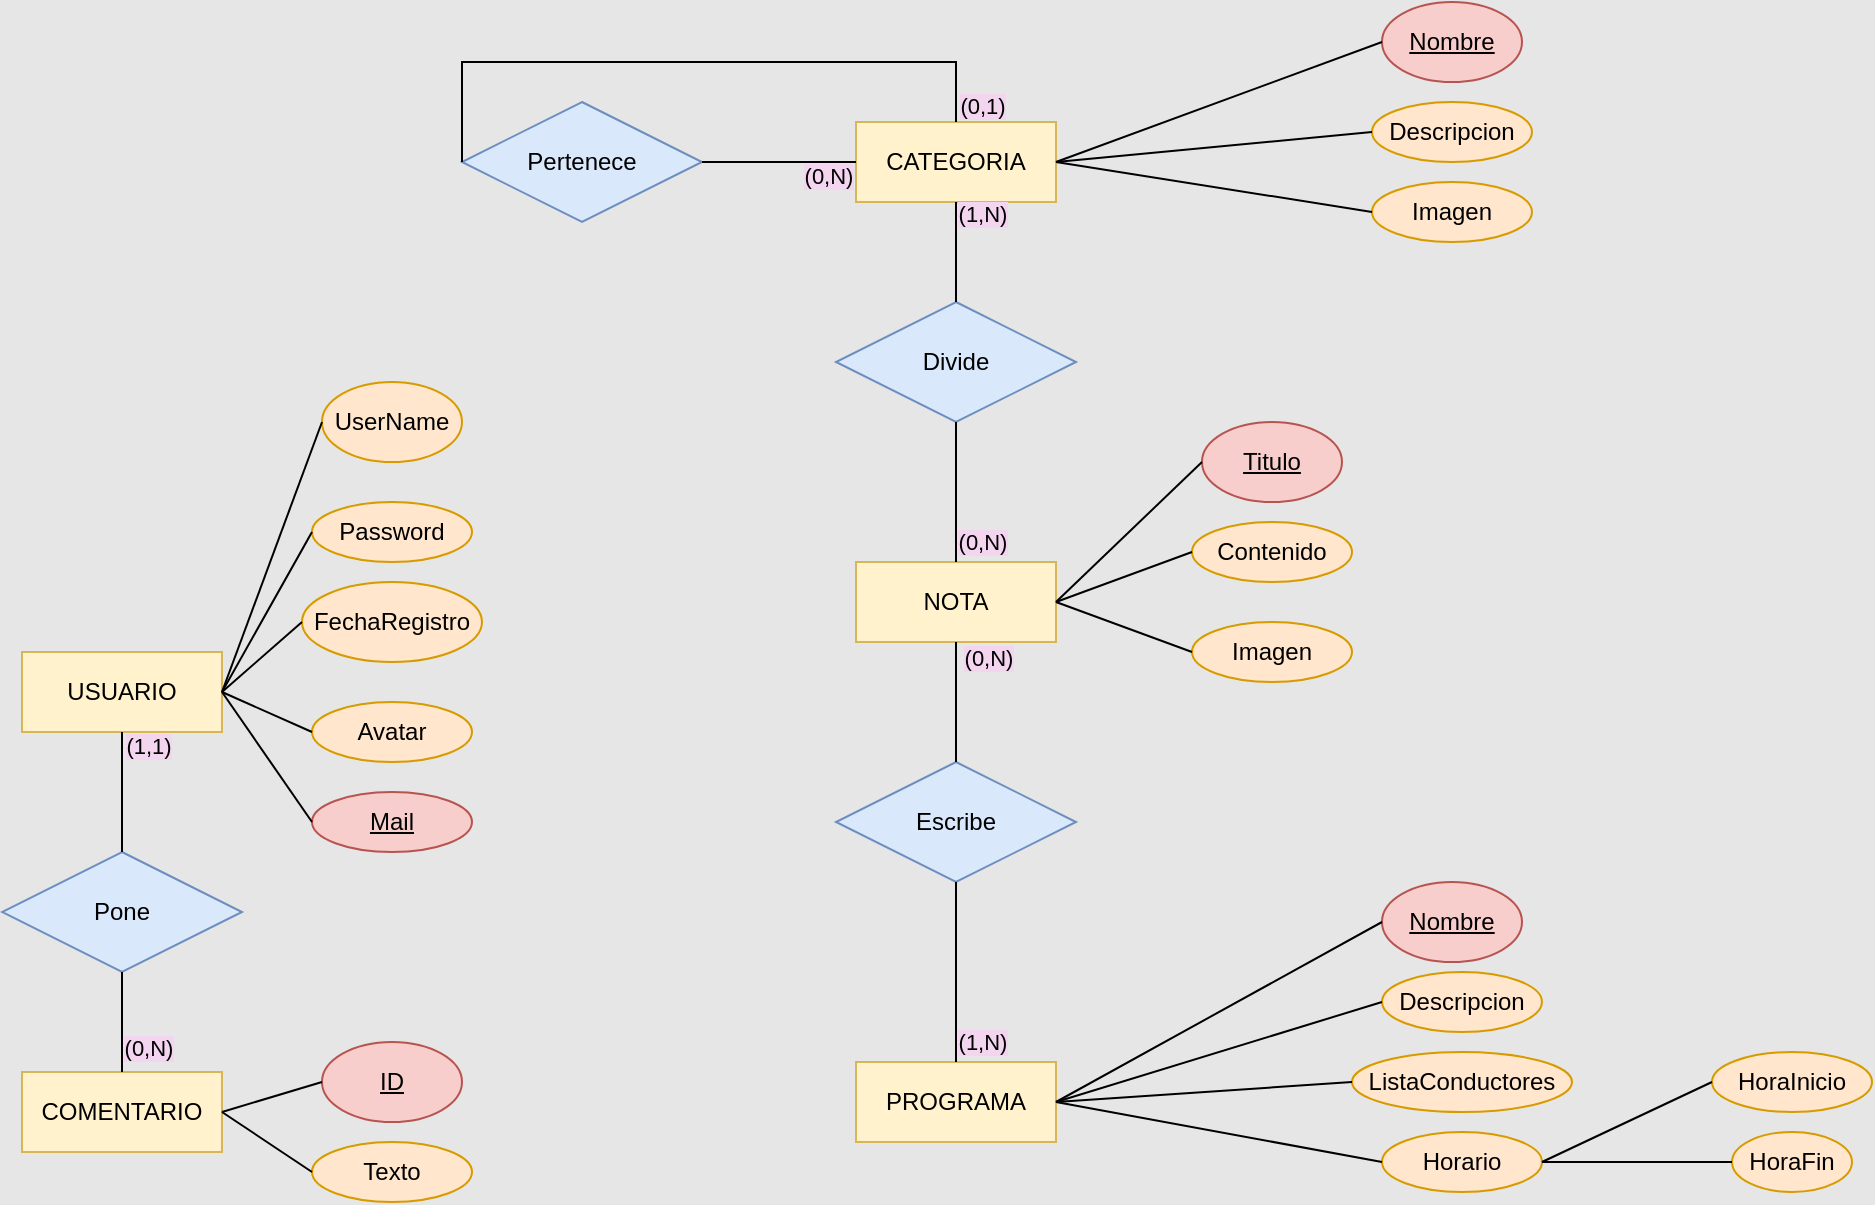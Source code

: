 <mxfile version="28.2.5">
  <diagram name="Página-1" id="Hl44oNitHqMF7QENZslq">
    <mxGraphModel dx="1042" dy="597" grid="0" gridSize="10" guides="1" tooltips="1" connect="1" arrows="1" fold="1" page="1" pageScale="1" pageWidth="1654" pageHeight="1169" background="#E6E6E6" math="0" shadow="0">
      <root>
        <mxCell id="0" />
        <mxCell id="1" parent="0" />
        <mxCell id="vc5FtgeOKVkO6s-0RQmP-1" value="PROGRAMA" style="whiteSpace=wrap;html=1;align=center;fillColor=#fff2cc;strokeColor=#d6b656;" parent="1" vertex="1">
          <mxGeometry x="777" y="540" width="100" height="40" as="geometry" />
        </mxCell>
        <mxCell id="vc5FtgeOKVkO6s-0RQmP-2" value="NOTA" style="whiteSpace=wrap;html=1;align=center;fillColor=#fff2cc;strokeColor=#d6b656;" parent="1" vertex="1">
          <mxGeometry x="777" y="290" width="100" height="40" as="geometry" />
        </mxCell>
        <mxCell id="vc5FtgeOKVkO6s-0RQmP-3" value="CATEGORIA" style="whiteSpace=wrap;html=1;align=center;fillColor=#fff2cc;strokeColor=#d6b656;" parent="1" vertex="1">
          <mxGeometry x="777" y="70" width="100" height="40" as="geometry" />
        </mxCell>
        <mxCell id="vc5FtgeOKVkO6s-0RQmP-5" value="USUARIO" style="whiteSpace=wrap;html=1;align=center;fillColor=#fff2cc;strokeColor=#d6b656;" parent="1" vertex="1">
          <mxGeometry x="360" y="335" width="100" height="40" as="geometry" />
        </mxCell>
        <mxCell id="vc5FtgeOKVkO6s-0RQmP-6" value="COMENTARIO" style="whiteSpace=wrap;html=1;align=center;fillColor=#fff2cc;strokeColor=#d6b656;" parent="1" vertex="1">
          <mxGeometry x="360" y="545" width="100" height="40" as="geometry" />
        </mxCell>
        <mxCell id="vc5FtgeOKVkO6s-0RQmP-7" value="Escribe" style="shape=rhombus;perimeter=rhombusPerimeter;whiteSpace=wrap;html=1;align=center;fillColor=#dae8fc;strokeColor=#6c8ebf;" parent="1" vertex="1">
          <mxGeometry x="767" y="390" width="120" height="60" as="geometry" />
        </mxCell>
        <mxCell id="vc5FtgeOKVkO6s-0RQmP-8" value="Divide" style="shape=rhombus;perimeter=rhombusPerimeter;whiteSpace=wrap;html=1;align=center;fillColor=#dae8fc;strokeColor=#6c8ebf;" parent="1" vertex="1">
          <mxGeometry x="767" y="160" width="120" height="60" as="geometry" />
        </mxCell>
        <mxCell id="vc5FtgeOKVkO6s-0RQmP-9" value="Pone" style="shape=rhombus;perimeter=rhombusPerimeter;whiteSpace=wrap;html=1;align=center;fillColor=#dae8fc;strokeColor=#6c8ebf;" parent="1" vertex="1">
          <mxGeometry x="350" y="435" width="120" height="60" as="geometry" />
        </mxCell>
        <mxCell id="vc5FtgeOKVkO6s-0RQmP-10" value="Pertenece" style="shape=rhombus;perimeter=rhombusPerimeter;whiteSpace=wrap;html=1;align=center;fillColor=#dae8fc;strokeColor=#6c8ebf;" parent="1" vertex="1">
          <mxGeometry x="580" y="60" width="120" height="60" as="geometry" />
        </mxCell>
        <mxCell id="vc5FtgeOKVkO6s-0RQmP-11" value="" style="endArrow=none;html=1;rounded=0;exitX=0.5;exitY=1;exitDx=0;exitDy=0;entryX=0.5;entryY=0;entryDx=0;entryDy=0;" parent="1" source="vc5FtgeOKVkO6s-0RQmP-5" target="vc5FtgeOKVkO6s-0RQmP-9" edge="1">
          <mxGeometry relative="1" as="geometry">
            <mxPoint x="730" y="320" as="sourcePoint" />
            <mxPoint x="890" y="320" as="targetPoint" />
          </mxGeometry>
        </mxCell>
        <mxCell id="vc5FtgeOKVkO6s-0RQmP-12" value="" style="endArrow=none;html=1;rounded=0;exitX=0.5;exitY=1;exitDx=0;exitDy=0;entryX=0.5;entryY=0;entryDx=0;entryDy=0;" parent="1" source="vc5FtgeOKVkO6s-0RQmP-9" target="vc5FtgeOKVkO6s-0RQmP-6" edge="1">
          <mxGeometry relative="1" as="geometry">
            <mxPoint x="530" y="360" as="sourcePoint" />
            <mxPoint x="410" y="540" as="targetPoint" />
          </mxGeometry>
        </mxCell>
        <mxCell id="vc5FtgeOKVkO6s-0RQmP-13" value="" style="endArrow=none;html=1;rounded=0;exitX=0.5;exitY=1;exitDx=0;exitDy=0;entryX=0.5;entryY=0;entryDx=0;entryDy=0;" parent="1" source="vc5FtgeOKVkO6s-0RQmP-8" target="vc5FtgeOKVkO6s-0RQmP-2" edge="1">
          <mxGeometry relative="1" as="geometry">
            <mxPoint x="610" y="340" as="sourcePoint" />
            <mxPoint x="610" y="400" as="targetPoint" />
          </mxGeometry>
        </mxCell>
        <mxCell id="vc5FtgeOKVkO6s-0RQmP-14" value="" style="endArrow=none;html=1;rounded=0;exitX=0.5;exitY=1;exitDx=0;exitDy=0;entryX=0.5;entryY=0;entryDx=0;entryDy=0;" parent="1" source="vc5FtgeOKVkO6s-0RQmP-2" target="vc5FtgeOKVkO6s-0RQmP-7" edge="1">
          <mxGeometry relative="1" as="geometry">
            <mxPoint x="690" y="370" as="sourcePoint" />
            <mxPoint x="690" y="430" as="targetPoint" />
          </mxGeometry>
        </mxCell>
        <mxCell id="vc5FtgeOKVkO6s-0RQmP-15" value="" style="endArrow=none;html=1;rounded=0;exitX=0.5;exitY=1;exitDx=0;exitDy=0;" parent="1" source="vc5FtgeOKVkO6s-0RQmP-7" target="vc5FtgeOKVkO6s-0RQmP-1" edge="1">
          <mxGeometry relative="1" as="geometry">
            <mxPoint x="1000" y="470" as="sourcePoint" />
            <mxPoint x="1000" y="530" as="targetPoint" />
          </mxGeometry>
        </mxCell>
        <mxCell id="uXbnWWuEAE8pzdTjfp0h-1" value="&lt;div&gt;(1,N)&lt;/div&gt;" style="edgeLabel;html=1;align=center;verticalAlign=middle;resizable=0;points=[];labelBackgroundColor=light-dark(#F3D5F0,#EDEDED);" vertex="1" connectable="0" parent="vc5FtgeOKVkO6s-0RQmP-15">
          <mxGeometry x="0.689" y="1" relative="1" as="geometry">
            <mxPoint x="12" y="4" as="offset" />
          </mxGeometry>
        </mxCell>
        <mxCell id="vc5FtgeOKVkO6s-0RQmP-16" value="" style="endArrow=none;html=1;rounded=0;exitX=0.5;exitY=1;exitDx=0;exitDy=0;entryX=0.5;entryY=0;entryDx=0;entryDy=0;" parent="1" source="vc5FtgeOKVkO6s-0RQmP-3" target="vc5FtgeOKVkO6s-0RQmP-8" edge="1">
          <mxGeometry relative="1" as="geometry">
            <mxPoint x="870" y="110" as="sourcePoint" />
            <mxPoint x="870" y="170" as="targetPoint" />
          </mxGeometry>
        </mxCell>
        <mxCell id="vc5FtgeOKVkO6s-0RQmP-17" value="" style="endArrow=none;html=1;rounded=0;exitX=0;exitY=0.5;exitDx=0;exitDy=0;entryX=1;entryY=0.5;entryDx=0;entryDy=0;" parent="1" source="vc5FtgeOKVkO6s-0RQmP-3" target="vc5FtgeOKVkO6s-0RQmP-10" edge="1">
          <mxGeometry relative="1" as="geometry">
            <mxPoint x="640" y="140" as="sourcePoint" />
            <mxPoint x="640" y="200" as="targetPoint" />
          </mxGeometry>
        </mxCell>
        <mxCell id="vc5FtgeOKVkO6s-0RQmP-18" value="" style="endArrow=none;html=1;rounded=0;exitX=0;exitY=0.5;exitDx=0;exitDy=0;entryX=0.5;entryY=0;entryDx=0;entryDy=0;" parent="1" source="vc5FtgeOKVkO6s-0RQmP-10" target="vc5FtgeOKVkO6s-0RQmP-3" edge="1">
          <mxGeometry relative="1" as="geometry">
            <mxPoint x="520" y="100" as="sourcePoint" />
            <mxPoint x="520" y="160" as="targetPoint" />
            <Array as="points">
              <mxPoint x="580" y="40" />
              <mxPoint x="827" y="40" />
            </Array>
          </mxGeometry>
        </mxCell>
        <mxCell id="vc5FtgeOKVkO6s-0RQmP-19" value="UserName" style="ellipse;whiteSpace=wrap;html=1;align=center;fontStyle=0;fillColor=#ffe6cc;strokeColor=#d79b00;" parent="1" vertex="1">
          <mxGeometry x="510" y="200" width="70" height="40" as="geometry" />
        </mxCell>
        <mxCell id="vc5FtgeOKVkO6s-0RQmP-20" value="Nombre" style="ellipse;whiteSpace=wrap;html=1;align=center;fontStyle=4;fillColor=#f8cecc;strokeColor=#b85450;" parent="1" vertex="1">
          <mxGeometry x="1040" y="450" width="70" height="40" as="geometry" />
        </mxCell>
        <mxCell id="vc5FtgeOKVkO6s-0RQmP-21" value="Titulo" style="ellipse;whiteSpace=wrap;html=1;align=center;fontStyle=4;fillColor=#f8cecc;strokeColor=#b85450;" parent="1" vertex="1">
          <mxGeometry x="950" y="220" width="70" height="40" as="geometry" />
        </mxCell>
        <mxCell id="vc5FtgeOKVkO6s-0RQmP-22" value="ID" style="ellipse;whiteSpace=wrap;html=1;align=center;fontStyle=4;fillColor=#f8cecc;strokeColor=#b85450;" parent="1" vertex="1">
          <mxGeometry x="510" y="530" width="70" height="40" as="geometry" />
        </mxCell>
        <mxCell id="vc5FtgeOKVkO6s-0RQmP-23" value="Nombre" style="ellipse;whiteSpace=wrap;html=1;align=center;fontStyle=4;fillColor=#f8cecc;strokeColor=#b85450;" parent="1" vertex="1">
          <mxGeometry x="1040" y="10" width="70" height="40" as="geometry" />
        </mxCell>
        <mxCell id="vc5FtgeOKVkO6s-0RQmP-24" value="Descripcion" style="ellipse;whiteSpace=wrap;html=1;align=center;fillColor=#ffe6cc;strokeColor=#d79b00;" parent="1" vertex="1">
          <mxGeometry x="1040" y="495" width="80" height="30" as="geometry" />
        </mxCell>
        <mxCell id="vc5FtgeOKVkO6s-0RQmP-25" value="ListaConductores" style="ellipse;whiteSpace=wrap;html=1;align=center;fillColor=#ffe6cc;strokeColor=#d79b00;" parent="1" vertex="1">
          <mxGeometry x="1025" y="535" width="110" height="30" as="geometry" />
        </mxCell>
        <mxCell id="vc5FtgeOKVkO6s-0RQmP-26" value="Horario" style="ellipse;whiteSpace=wrap;html=1;align=center;fillColor=#ffe6cc;strokeColor=#d79b00;" parent="1" vertex="1">
          <mxGeometry x="1040" y="575" width="80" height="30" as="geometry" />
        </mxCell>
        <mxCell id="vc5FtgeOKVkO6s-0RQmP-27" value="HoraFin" style="ellipse;whiteSpace=wrap;html=1;align=center;fillColor=#ffe6cc;strokeColor=#d79b00;" parent="1" vertex="1">
          <mxGeometry x="1215" y="575" width="60" height="30" as="geometry" />
        </mxCell>
        <mxCell id="vc5FtgeOKVkO6s-0RQmP-28" value="HoraInicio" style="ellipse;whiteSpace=wrap;html=1;align=center;fillColor=#ffe6cc;strokeColor=#d79b00;" parent="1" vertex="1">
          <mxGeometry x="1205" y="535" width="80" height="30" as="geometry" />
        </mxCell>
        <mxCell id="vc5FtgeOKVkO6s-0RQmP-29" value="Contenido" style="ellipse;whiteSpace=wrap;html=1;align=center;fillColor=#ffe6cc;strokeColor=#d79b00;" parent="1" vertex="1">
          <mxGeometry x="945" y="270" width="80" height="30" as="geometry" />
        </mxCell>
        <mxCell id="vc5FtgeOKVkO6s-0RQmP-30" value="Imagen" style="ellipse;whiteSpace=wrap;html=1;align=center;fillColor=#ffe6cc;strokeColor=#d79b00;" parent="1" vertex="1">
          <mxGeometry x="945" y="320" width="80" height="30" as="geometry" />
        </mxCell>
        <mxCell id="vc5FtgeOKVkO6s-0RQmP-31" value="Descripcion" style="ellipse;whiteSpace=wrap;html=1;align=center;fillColor=#ffe6cc;strokeColor=#d79b00;" parent="1" vertex="1">
          <mxGeometry x="1035" y="60" width="80" height="30" as="geometry" />
        </mxCell>
        <mxCell id="vc5FtgeOKVkO6s-0RQmP-32" value="Imagen" style="ellipse;whiteSpace=wrap;html=1;align=center;fillColor=#ffe6cc;strokeColor=#d79b00;" parent="1" vertex="1">
          <mxGeometry x="1035" y="100" width="80" height="30" as="geometry" />
        </mxCell>
        <mxCell id="vc5FtgeOKVkO6s-0RQmP-34" value="Texto" style="ellipse;whiteSpace=wrap;html=1;align=center;fillColor=#ffe6cc;strokeColor=#d79b00;" parent="1" vertex="1">
          <mxGeometry x="505" y="580" width="80" height="30" as="geometry" />
        </mxCell>
        <mxCell id="vc5FtgeOKVkO6s-0RQmP-35" value="Password" style="ellipse;whiteSpace=wrap;html=1;align=center;fillColor=#ffe6cc;strokeColor=#d79b00;" parent="1" vertex="1">
          <mxGeometry x="505" y="260" width="80" height="30" as="geometry" />
        </mxCell>
        <mxCell id="vc5FtgeOKVkO6s-0RQmP-36" value="FechaRegistro" style="ellipse;whiteSpace=wrap;html=1;align=center;fillColor=#ffe6cc;strokeColor=#d79b00;" parent="1" vertex="1">
          <mxGeometry x="500" y="300" width="90" height="40" as="geometry" />
        </mxCell>
        <mxCell id="vc5FtgeOKVkO6s-0RQmP-37" value="Avatar" style="ellipse;whiteSpace=wrap;html=1;align=center;fillColor=#ffe6cc;strokeColor=#d79b00;" parent="1" vertex="1">
          <mxGeometry x="505" y="360" width="80" height="30" as="geometry" />
        </mxCell>
        <object label="Mail" Constraint1="1" id="vc5FtgeOKVkO6s-0RQmP-38">
          <mxCell style="ellipse;whiteSpace=wrap;html=1;align=center;fillColor=#f8cecc;strokeColor=#b85450;fontStyle=4" parent="1" vertex="1">
            <mxGeometry x="505" y="405" width="80" height="30" as="geometry" />
          </mxCell>
        </object>
        <mxCell id="vc5FtgeOKVkO6s-0RQmP-39" value="" style="endArrow=none;html=1;rounded=0;exitX=1;exitY=0.5;exitDx=0;exitDy=0;entryX=0;entryY=0.5;entryDx=0;entryDy=0;" parent="1" source="vc5FtgeOKVkO6s-0RQmP-3" target="vc5FtgeOKVkO6s-0RQmP-23" edge="1">
          <mxGeometry relative="1" as="geometry">
            <mxPoint x="740" y="270" as="sourcePoint" />
            <mxPoint x="900" y="270" as="targetPoint" />
          </mxGeometry>
        </mxCell>
        <mxCell id="vc5FtgeOKVkO6s-0RQmP-40" value="" style="endArrow=none;html=1;rounded=0;exitX=1;exitY=0.5;exitDx=0;exitDy=0;entryX=0;entryY=0.5;entryDx=0;entryDy=0;" parent="1" source="vc5FtgeOKVkO6s-0RQmP-3" target="vc5FtgeOKVkO6s-0RQmP-31" edge="1">
          <mxGeometry relative="1" as="geometry">
            <mxPoint x="980" y="130" as="sourcePoint" />
            <mxPoint x="1143" y="70" as="targetPoint" />
          </mxGeometry>
        </mxCell>
        <mxCell id="vc5FtgeOKVkO6s-0RQmP-41" value="" style="endArrow=none;html=1;rounded=0;exitX=1;exitY=0.5;exitDx=0;exitDy=0;entryX=0;entryY=0.5;entryDx=0;entryDy=0;" parent="1" source="vc5FtgeOKVkO6s-0RQmP-3" target="vc5FtgeOKVkO6s-0RQmP-32" edge="1">
          <mxGeometry relative="1" as="geometry">
            <mxPoint x="1000" y="150" as="sourcePoint" />
            <mxPoint x="1163" y="90" as="targetPoint" />
          </mxGeometry>
        </mxCell>
        <mxCell id="vc5FtgeOKVkO6s-0RQmP-42" value="" style="endArrow=none;html=1;rounded=0;exitX=1;exitY=0.5;exitDx=0;exitDy=0;entryX=0;entryY=0.5;entryDx=0;entryDy=0;" parent="1" source="vc5FtgeOKVkO6s-0RQmP-2" target="vc5FtgeOKVkO6s-0RQmP-21" edge="1">
          <mxGeometry relative="1" as="geometry">
            <mxPoint x="920" y="230" as="sourcePoint" />
            <mxPoint x="1083" y="170" as="targetPoint" />
          </mxGeometry>
        </mxCell>
        <mxCell id="vc5FtgeOKVkO6s-0RQmP-43" value="" style="endArrow=none;html=1;rounded=0;exitX=1;exitY=0.5;exitDx=0;exitDy=0;entryX=0;entryY=0.5;entryDx=0;entryDy=0;" parent="1" source="vc5FtgeOKVkO6s-0RQmP-2" target="vc5FtgeOKVkO6s-0RQmP-29" edge="1">
          <mxGeometry relative="1" as="geometry">
            <mxPoint x="960" y="420" as="sourcePoint" />
            <mxPoint x="1033" y="350" as="targetPoint" />
          </mxGeometry>
        </mxCell>
        <mxCell id="vc5FtgeOKVkO6s-0RQmP-44" value="" style="endArrow=none;html=1;rounded=0;exitX=1;exitY=0.5;exitDx=0;exitDy=0;entryX=0;entryY=0.5;entryDx=0;entryDy=0;" parent="1" source="vc5FtgeOKVkO6s-0RQmP-2" target="vc5FtgeOKVkO6s-0RQmP-30" edge="1">
          <mxGeometry relative="1" as="geometry">
            <mxPoint x="890" y="440" as="sourcePoint" />
            <mxPoint x="963" y="370" as="targetPoint" />
          </mxGeometry>
        </mxCell>
        <mxCell id="vc5FtgeOKVkO6s-0RQmP-45" value="" style="endArrow=none;html=1;rounded=0;exitX=1;exitY=0.5;exitDx=0;exitDy=0;entryX=0;entryY=0.5;entryDx=0;entryDy=0;" parent="1" source="vc5FtgeOKVkO6s-0RQmP-1" target="vc5FtgeOKVkO6s-0RQmP-20" edge="1">
          <mxGeometry relative="1" as="geometry">
            <mxPoint x="940" y="630" as="sourcePoint" />
            <mxPoint x="1013" y="560" as="targetPoint" />
          </mxGeometry>
        </mxCell>
        <mxCell id="vc5FtgeOKVkO6s-0RQmP-46" value="" style="endArrow=none;html=1;rounded=0;exitX=1;exitY=0.5;exitDx=0;exitDy=0;entryX=0;entryY=0.5;entryDx=0;entryDy=0;" parent="1" source="vc5FtgeOKVkO6s-0RQmP-1" target="vc5FtgeOKVkO6s-0RQmP-24" edge="1">
          <mxGeometry relative="1" as="geometry">
            <mxPoint x="980" y="630" as="sourcePoint" />
            <mxPoint x="1053" y="560" as="targetPoint" />
          </mxGeometry>
        </mxCell>
        <mxCell id="vc5FtgeOKVkO6s-0RQmP-47" value="" style="endArrow=none;html=1;rounded=0;exitX=1;exitY=0.5;exitDx=0;exitDy=0;entryX=0;entryY=0.5;entryDx=0;entryDy=0;" parent="1" source="vc5FtgeOKVkO6s-0RQmP-1" target="vc5FtgeOKVkO6s-0RQmP-25" edge="1">
          <mxGeometry relative="1" as="geometry">
            <mxPoint x="980" y="670" as="sourcePoint" />
            <mxPoint x="1053" y="600" as="targetPoint" />
          </mxGeometry>
        </mxCell>
        <mxCell id="vc5FtgeOKVkO6s-0RQmP-48" value="" style="endArrow=none;html=1;rounded=0;exitX=1;exitY=0.5;exitDx=0;exitDy=0;entryX=0;entryY=0.5;entryDx=0;entryDy=0;" parent="1" source="vc5FtgeOKVkO6s-0RQmP-1" target="vc5FtgeOKVkO6s-0RQmP-26" edge="1">
          <mxGeometry relative="1" as="geometry">
            <mxPoint x="990" y="660" as="sourcePoint" />
            <mxPoint x="1063" y="590" as="targetPoint" />
          </mxGeometry>
        </mxCell>
        <mxCell id="vc5FtgeOKVkO6s-0RQmP-49" value="" style="endArrow=none;html=1;rounded=0;exitX=1;exitY=0.5;exitDx=0;exitDy=0;entryX=0;entryY=0.5;entryDx=0;entryDy=0;" parent="1" source="vc5FtgeOKVkO6s-0RQmP-26" target="vc5FtgeOKVkO6s-0RQmP-28" edge="1">
          <mxGeometry relative="1" as="geometry">
            <mxPoint x="1160" y="650" as="sourcePoint" />
            <mxPoint x="1233" y="580" as="targetPoint" />
          </mxGeometry>
        </mxCell>
        <mxCell id="vc5FtgeOKVkO6s-0RQmP-50" value="" style="endArrow=none;html=1;rounded=0;exitX=1;exitY=0.5;exitDx=0;exitDy=0;entryX=0;entryY=0.5;entryDx=0;entryDy=0;" parent="1" source="vc5FtgeOKVkO6s-0RQmP-26" target="vc5FtgeOKVkO6s-0RQmP-27" edge="1">
          <mxGeometry relative="1" as="geometry">
            <mxPoint x="1160" y="710" as="sourcePoint" />
            <mxPoint x="1233" y="640" as="targetPoint" />
          </mxGeometry>
        </mxCell>
        <mxCell id="vc5FtgeOKVkO6s-0RQmP-51" value="" style="endArrow=none;html=1;rounded=0;exitX=1;exitY=0.5;exitDx=0;exitDy=0;entryX=0;entryY=0.5;entryDx=0;entryDy=0;" parent="1" source="vc5FtgeOKVkO6s-0RQmP-5" target="vc5FtgeOKVkO6s-0RQmP-19" edge="1">
          <mxGeometry relative="1" as="geometry">
            <mxPoint x="410" y="360" as="sourcePoint" />
            <mxPoint x="483" y="290" as="targetPoint" />
          </mxGeometry>
        </mxCell>
        <mxCell id="vc5FtgeOKVkO6s-0RQmP-52" value="" style="endArrow=none;html=1;rounded=0;exitX=1;exitY=0.5;exitDx=0;exitDy=0;entryX=0;entryY=0.5;entryDx=0;entryDy=0;" parent="1" source="vc5FtgeOKVkO6s-0RQmP-5" target="vc5FtgeOKVkO6s-0RQmP-35" edge="1">
          <mxGeometry relative="1" as="geometry">
            <mxPoint x="440" y="330" as="sourcePoint" />
            <mxPoint x="513" y="260" as="targetPoint" />
          </mxGeometry>
        </mxCell>
        <mxCell id="vc5FtgeOKVkO6s-0RQmP-53" value="" style="endArrow=none;html=1;rounded=0;exitX=1;exitY=0.5;exitDx=0;exitDy=0;entryX=0;entryY=0.5;entryDx=0;entryDy=0;" parent="1" source="vc5FtgeOKVkO6s-0RQmP-5" target="vc5FtgeOKVkO6s-0RQmP-36" edge="1">
          <mxGeometry relative="1" as="geometry">
            <mxPoint x="470" y="410" as="sourcePoint" />
            <mxPoint x="543" y="340" as="targetPoint" />
          </mxGeometry>
        </mxCell>
        <mxCell id="vc5FtgeOKVkO6s-0RQmP-54" value="" style="endArrow=none;html=1;rounded=0;exitX=1;exitY=0.5;exitDx=0;exitDy=0;entryX=0;entryY=0.5;entryDx=0;entryDy=0;" parent="1" source="vc5FtgeOKVkO6s-0RQmP-5" target="vc5FtgeOKVkO6s-0RQmP-37" edge="1">
          <mxGeometry relative="1" as="geometry">
            <mxPoint x="490" y="420" as="sourcePoint" />
            <mxPoint x="563" y="350" as="targetPoint" />
          </mxGeometry>
        </mxCell>
        <mxCell id="vc5FtgeOKVkO6s-0RQmP-55" value="" style="endArrow=none;html=1;rounded=0;exitX=1;exitY=0.5;exitDx=0;exitDy=0;entryX=0;entryY=0.5;entryDx=0;entryDy=0;" parent="1" source="vc5FtgeOKVkO6s-0RQmP-5" target="vc5FtgeOKVkO6s-0RQmP-38" edge="1">
          <mxGeometry relative="1" as="geometry">
            <mxPoint x="450" y="407.5" as="sourcePoint" />
            <mxPoint x="553" y="432.5" as="targetPoint" />
          </mxGeometry>
        </mxCell>
        <mxCell id="vc5FtgeOKVkO6s-0RQmP-56" value="" style="endArrow=none;html=1;rounded=0;exitX=1;exitY=0.5;exitDx=0;exitDy=0;entryX=0;entryY=0.5;entryDx=0;entryDy=0;" parent="1" source="vc5FtgeOKVkO6s-0RQmP-6" target="vc5FtgeOKVkO6s-0RQmP-22" edge="1">
          <mxGeometry relative="1" as="geometry">
            <mxPoint x="580" y="580" as="sourcePoint" />
            <mxPoint x="653" y="510" as="targetPoint" />
          </mxGeometry>
        </mxCell>
        <mxCell id="vc5FtgeOKVkO6s-0RQmP-57" value="" style="endArrow=none;html=1;rounded=0;exitX=1;exitY=0.5;exitDx=0;exitDy=0;entryX=0;entryY=0.5;entryDx=0;entryDy=0;" parent="1" source="vc5FtgeOKVkO6s-0RQmP-6" target="vc5FtgeOKVkO6s-0RQmP-34" edge="1">
          <mxGeometry relative="1" as="geometry">
            <mxPoint x="470" y="660" as="sourcePoint" />
            <mxPoint x="543" y="590" as="targetPoint" />
          </mxGeometry>
        </mxCell>
        <mxCell id="uXbnWWuEAE8pzdTjfp0h-2" value="&lt;div&gt;(1,N)&lt;/div&gt;" style="edgeLabel;html=1;align=center;verticalAlign=middle;resizable=0;points=[];labelBackgroundColor=light-dark(#F3D5F0,#EDEDED);" vertex="1" connectable="0" parent="1">
          <mxGeometry x="840" y="116" as="geometry" />
        </mxCell>
        <mxCell id="uXbnWWuEAE8pzdTjfp0h-3" value="&lt;div&gt;(0,N)&lt;/div&gt;" style="edgeLabel;html=1;align=center;verticalAlign=middle;resizable=0;points=[];labelBackgroundColor=light-dark(#F3D5F0,#EDEDED);" vertex="1" connectable="0" parent="1">
          <mxGeometry x="840" y="335" as="geometry">
            <mxPoint x="3" y="3" as="offset" />
          </mxGeometry>
        </mxCell>
        <mxCell id="uXbnWWuEAE8pzdTjfp0h-4" value="&lt;div&gt;(0,N)&lt;/div&gt;" style="edgeLabel;html=1;align=center;verticalAlign=middle;resizable=0;points=[];labelBackgroundColor=light-dark(#F3D5F0,#EDEDED);" vertex="1" connectable="0" parent="1">
          <mxGeometry x="420" y="530" as="geometry">
            <mxPoint x="3" y="3" as="offset" />
          </mxGeometry>
        </mxCell>
        <mxCell id="uXbnWWuEAE8pzdTjfp0h-5" value="&lt;div&gt;(0,1)&lt;/div&gt;" style="edgeLabel;html=1;align=center;verticalAlign=middle;resizable=0;points=[];labelBackgroundColor=light-dark(#F3D5F0,#EDEDED);" vertex="1" connectable="0" parent="1">
          <mxGeometry x="837" y="59" as="geometry">
            <mxPoint x="3" y="3" as="offset" />
          </mxGeometry>
        </mxCell>
        <mxCell id="uXbnWWuEAE8pzdTjfp0h-6" value="&lt;div&gt;(0,N)&lt;/div&gt;" style="edgeLabel;html=1;align=center;verticalAlign=middle;resizable=0;points=[];labelBackgroundColor=light-dark(#F3D5F0,#EDEDED);" vertex="1" connectable="0" parent="1">
          <mxGeometry x="837" y="277" as="geometry">
            <mxPoint x="3" y="3" as="offset" />
          </mxGeometry>
        </mxCell>
        <mxCell id="uXbnWWuEAE8pzdTjfp0h-7" value="&lt;div&gt;(0,N)&lt;/div&gt;" style="edgeLabel;html=1;align=center;verticalAlign=middle;resizable=0;points=[];labelBackgroundColor=light-dark(#F3D5F0,#EDEDED);" vertex="1" connectable="0" parent="1">
          <mxGeometry x="768" y="104" as="geometry">
            <mxPoint x="-5" y="-7" as="offset" />
          </mxGeometry>
        </mxCell>
        <mxCell id="uXbnWWuEAE8pzdTjfp0h-8" value="(1,1)" style="edgeLabel;html=1;align=center;verticalAlign=middle;resizable=0;points=[];labelBackgroundColor=light-dark(#F3D5F0,#EDEDED);" vertex="1" connectable="0" parent="1">
          <mxGeometry x="422" y="389" as="geometry">
            <mxPoint x="1" y="-7" as="offset" />
          </mxGeometry>
        </mxCell>
      </root>
    </mxGraphModel>
  </diagram>
</mxfile>
